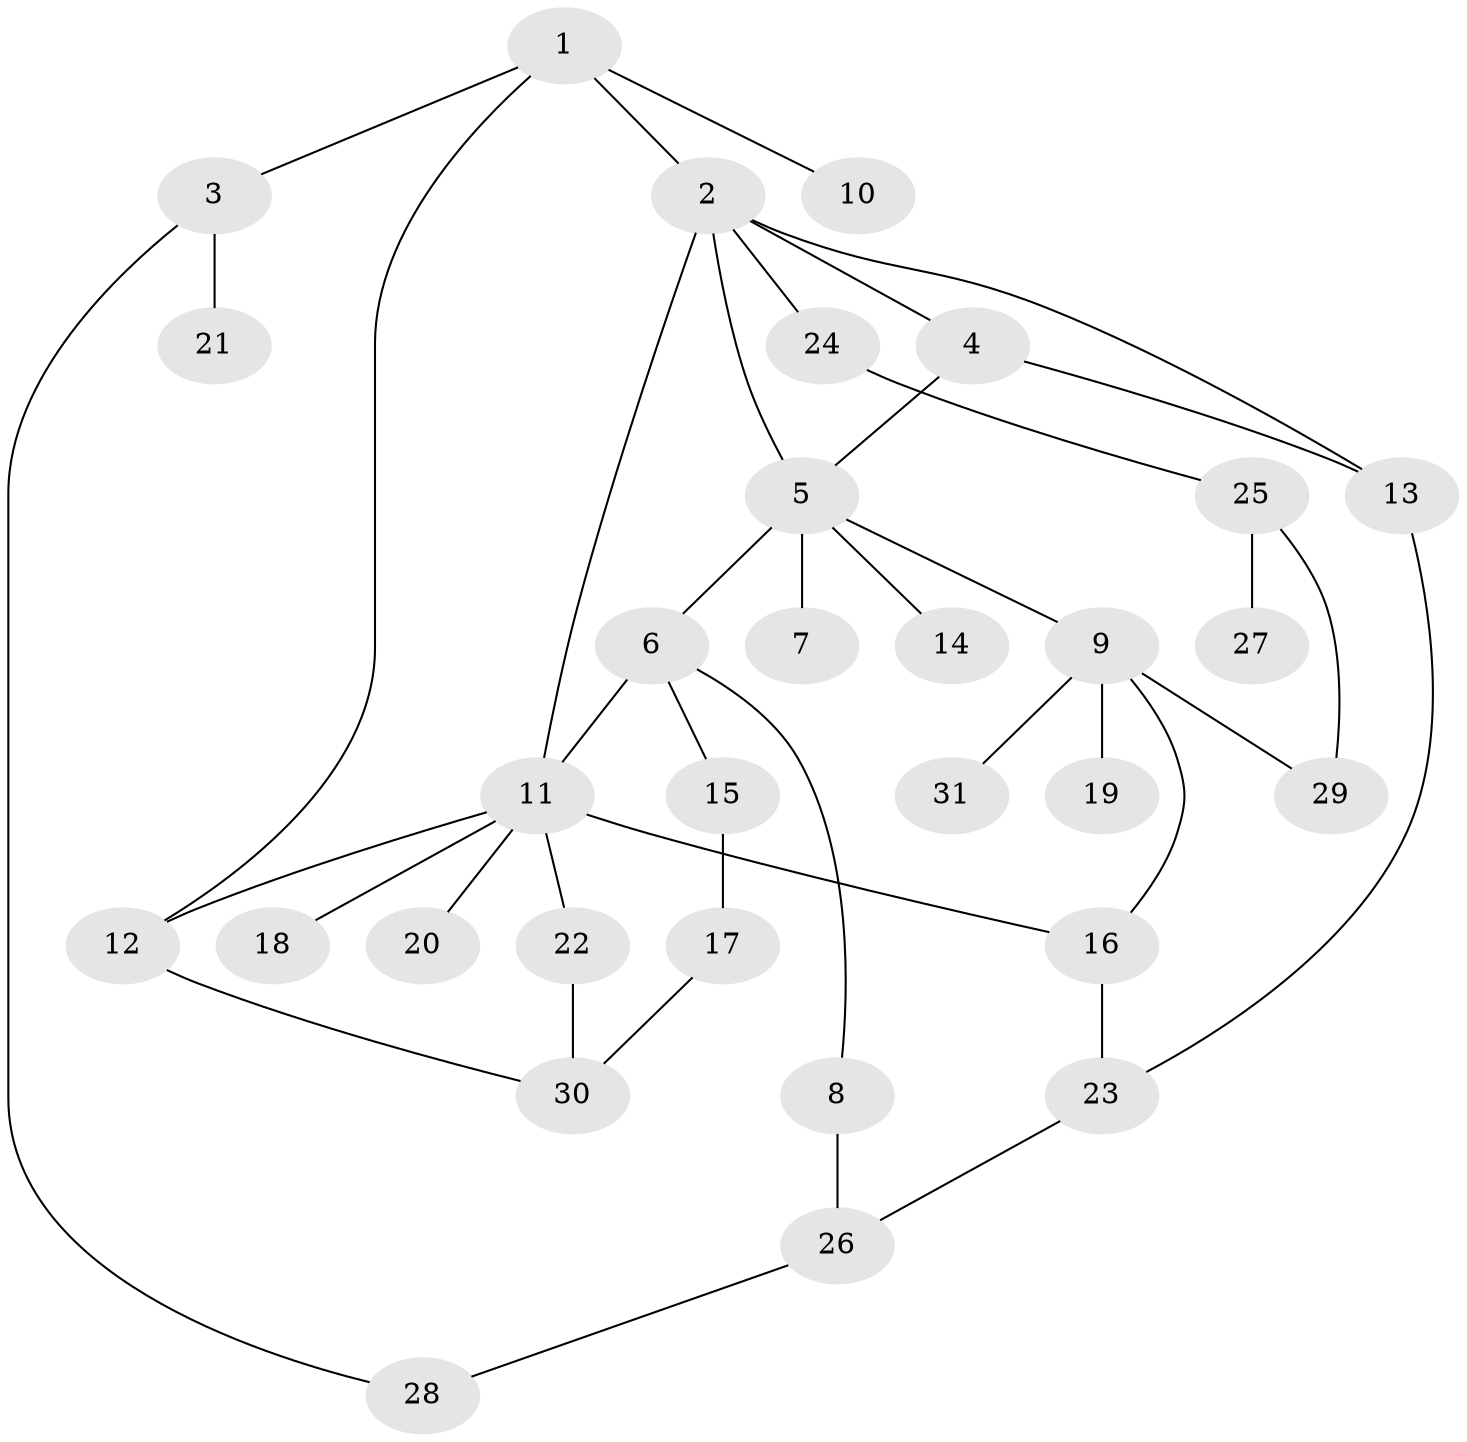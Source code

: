 // original degree distribution, {4: 0.08064516129032258, 3: 0.1774193548387097, 2: 0.3387096774193548, 8: 0.016129032258064516, 5: 0.03225806451612903, 1: 0.3225806451612903, 6: 0.016129032258064516, 7: 0.016129032258064516}
// Generated by graph-tools (version 1.1) at 2025/48/03/04/25 22:48:56]
// undirected, 31 vertices, 41 edges
graph export_dot {
  node [color=gray90,style=filled];
  1;
  2;
  3;
  4;
  5;
  6;
  7;
  8;
  9;
  10;
  11;
  12;
  13;
  14;
  15;
  16;
  17;
  18;
  19;
  20;
  21;
  22;
  23;
  24;
  25;
  26;
  27;
  28;
  29;
  30;
  31;
  1 -- 2 [weight=1.0];
  1 -- 3 [weight=1.0];
  1 -- 10 [weight=1.0];
  1 -- 12 [weight=1.0];
  2 -- 4 [weight=1.0];
  2 -- 5 [weight=1.0];
  2 -- 11 [weight=1.0];
  2 -- 13 [weight=1.0];
  2 -- 24 [weight=1.0];
  3 -- 21 [weight=1.0];
  3 -- 28 [weight=1.0];
  4 -- 5 [weight=1.0];
  4 -- 13 [weight=1.0];
  5 -- 6 [weight=1.0];
  5 -- 7 [weight=2.0];
  5 -- 9 [weight=1.0];
  5 -- 14 [weight=1.0];
  6 -- 8 [weight=1.0];
  6 -- 11 [weight=1.0];
  6 -- 15 [weight=1.0];
  8 -- 26 [weight=1.0];
  9 -- 16 [weight=1.0];
  9 -- 19 [weight=1.0];
  9 -- 29 [weight=1.0];
  9 -- 31 [weight=1.0];
  11 -- 12 [weight=1.0];
  11 -- 16 [weight=1.0];
  11 -- 18 [weight=1.0];
  11 -- 20 [weight=1.0];
  11 -- 22 [weight=1.0];
  12 -- 30 [weight=1.0];
  13 -- 23 [weight=1.0];
  15 -- 17 [weight=2.0];
  16 -- 23 [weight=1.0];
  17 -- 30 [weight=1.0];
  22 -- 30 [weight=1.0];
  23 -- 26 [weight=1.0];
  24 -- 25 [weight=1.0];
  25 -- 27 [weight=3.0];
  25 -- 29 [weight=1.0];
  26 -- 28 [weight=1.0];
}

